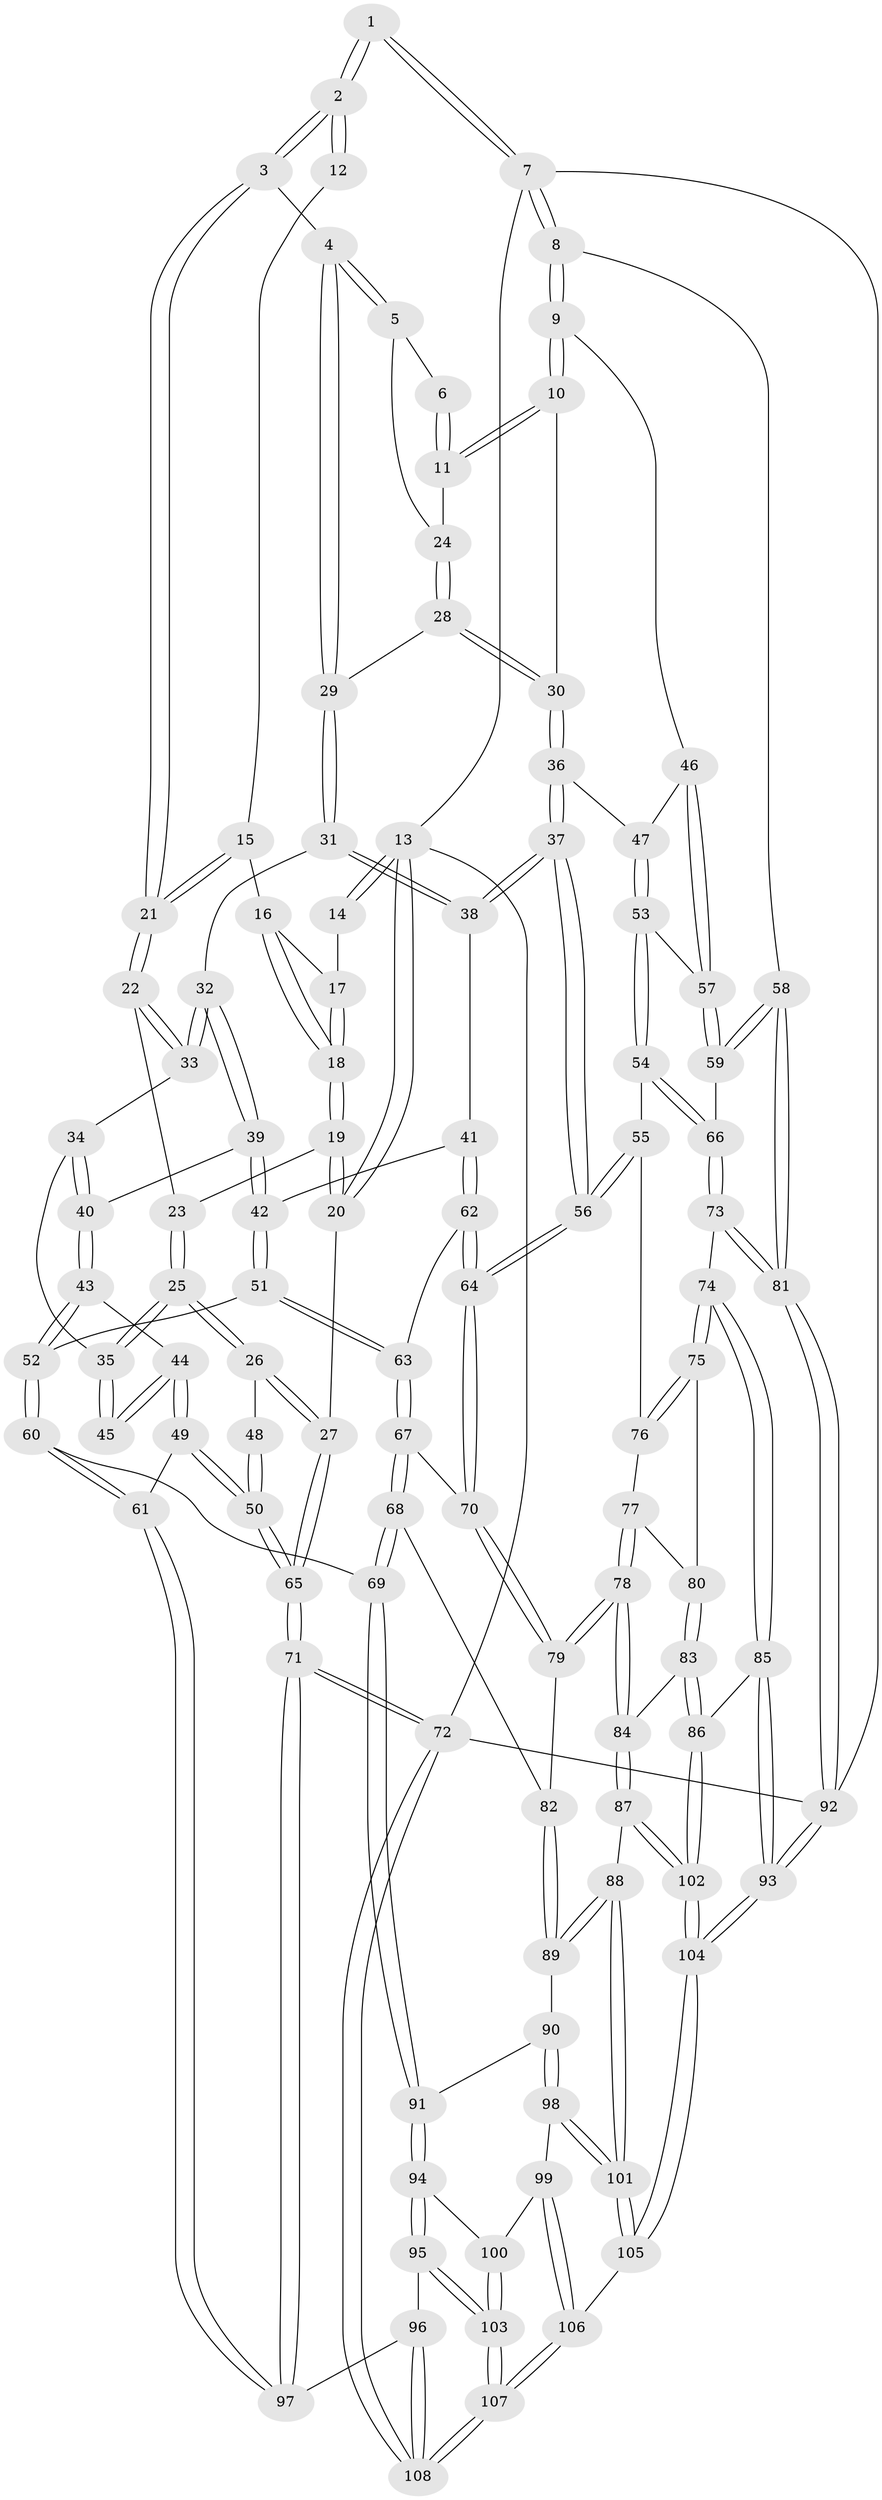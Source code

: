 // coarse degree distribution, {9: 0.03125, 3: 0.21875, 4: 0.28125, 2: 0.03125, 5: 0.28125, 7: 0.09375, 6: 0.0625}
// Generated by graph-tools (version 1.1) at 2025/21/03/04/25 18:21:09]
// undirected, 108 vertices, 267 edges
graph export_dot {
graph [start="1"]
  node [color=gray90,style=filled];
  1 [pos="+0.870042195685663+0"];
  2 [pos="+0.5040657665088243+0"];
  3 [pos="+0.5270804377063675+0.07283276005389479"];
  4 [pos="+0.5684072632274029+0.13399079060314126"];
  5 [pos="+0.7561814083191329+0.09830707681193786"];
  6 [pos="+0.8546158992512446+0"];
  7 [pos="+1+0"];
  8 [pos="+1+0.269055543323637"];
  9 [pos="+1+0.28665870427984813"];
  10 [pos="+1+0.278062230482557"];
  11 [pos="+0.8931048079663692+0.15114596667521046"];
  12 [pos="+0.3851940143110853+0"];
  13 [pos="+0+0"];
  14 [pos="+0+0"];
  15 [pos="+0.2466836320066026+0.05825621443411532"];
  16 [pos="+0.18192907639214217+0.07534817742485296"];
  17 [pos="+0.06289699545109652+0"];
  18 [pos="+0.12989465979971324+0.12732810473803113"];
  19 [pos="+0.128740052530921+0.12934558139145605"];
  20 [pos="+0+0"];
  21 [pos="+0.2973547005804757+0.22769082881405459"];
  22 [pos="+0.28629793091914413+0.24601765889424826"];
  23 [pos="+0.12885280232644283+0.1425874997680852"];
  24 [pos="+0.826664239972089+0.1558301197322596"];
  25 [pos="+0+0.32071187915558147"];
  26 [pos="+0+0.33512336553382666"];
  27 [pos="+0+0.35364559898986364"];
  28 [pos="+0.6808862016383112+0.27409781896719615"];
  29 [pos="+0.6003998304593542+0.2311803205921545"];
  30 [pos="+0.707870817766439+0.3034303065627223"];
  31 [pos="+0.5174584985811336+0.340996388089981"];
  32 [pos="+0.39632577010801934+0.35764471995990565"];
  33 [pos="+0.28391953316596064+0.2637505516866717"];
  34 [pos="+0.2388419952185783+0.30257727564658593"];
  35 [pos="+0.05137078911353763+0.32631793963043887"];
  36 [pos="+0.7310436154301119+0.41874148509724746"];
  37 [pos="+0.6299051780778657+0.524579604680082"];
  38 [pos="+0.5459391294199795+0.4670917730754738"];
  39 [pos="+0.38580791331462605+0.39728144451748865"];
  40 [pos="+0.2372850704031335+0.43929606517479614"];
  41 [pos="+0.5128239938398252+0.4855117398915885"];
  42 [pos="+0.38190844042513633+0.4462462618922621"];
  43 [pos="+0.23399234161284194+0.45523185222621615"];
  44 [pos="+0.22330483762921027+0.45877703329206"];
  45 [pos="+0.1884972732855204+0.45778457573982695"];
  46 [pos="+1+0.3148505064675721"];
  47 [pos="+0.7359078332921769+0.4210850252584392"];
  48 [pos="+0.1571433331972986+0.47311512001213546"];
  49 [pos="+0.09626069142122703+0.707329897794464"];
  50 [pos="+0+0.6897259787545442"];
  51 [pos="+0.33952066744897735+0.5459390211490179"];
  52 [pos="+0.3296388986102096+0.5483556929963521"];
  53 [pos="+0.8645423078181388+0.5215481424881881"];
  54 [pos="+0.8600093758996326+0.573217490294712"];
  55 [pos="+0.8177053325500973+0.6059568209058288"];
  56 [pos="+0.6427834528546509+0.6223832657785631"];
  57 [pos="+0.9180134783355688+0.47054093290327215"];
  58 [pos="+1+0.6405702859890317"];
  59 [pos="+1+0.6333530834598003"];
  60 [pos="+0.22696885030775224+0.676415030718512"];
  61 [pos="+0.10866646516451407+0.7107480137148915"];
  62 [pos="+0.44096286599117057+0.5617845493900374"];
  63 [pos="+0.41172960380125995+0.5758881200606655"];
  64 [pos="+0.6390330902987859+0.6292302790659193"];
  65 [pos="+0+0.6875072848770073"];
  66 [pos="+0.9556006543909571+0.6408694618984057"];
  67 [pos="+0.4230173971864899+0.6062258622649046"];
  68 [pos="+0.4172976181951844+0.7544823699335031"];
  69 [pos="+0.3997090581279726+0.7675898858480455"];
  70 [pos="+0.6169624939095102+0.6980374037208008"];
  71 [pos="+0+1"];
  72 [pos="+0+1"];
  73 [pos="+0.9089355698801296+0.7777665411788941"];
  74 [pos="+0.9078807256667795+0.7781421845645036"];
  75 [pos="+0.8665721245983106+0.7692710839308307"];
  76 [pos="+0.8200908110289536+0.6958873774557606"];
  77 [pos="+0.763815378696061+0.728355300791416"];
  78 [pos="+0.6279497998231294+0.7239343949781587"];
  79 [pos="+0.6154963475868617+0.7111217989732823"];
  80 [pos="+0.8043985283000136+0.8008020087069797"];
  81 [pos="+1+0.938436575226724"];
  82 [pos="+0.579038293513521+0.7335863112174087"];
  83 [pos="+0.7468699461452544+0.8576951808899823"];
  84 [pos="+0.697703916577066+0.8429133621991773"];
  85 [pos="+0.8774874044043081+0.9087801322110728"];
  86 [pos="+0.7674922193345586+0.8849838757628716"];
  87 [pos="+0.6494283033398505+0.9049789799312304"];
  88 [pos="+0.6204559746294249+0.9196323097427866"];
  89 [pos="+0.5513094083273747+0.8244838501765667"];
  90 [pos="+0.5203840458782497+0.8733772167815931"];
  91 [pos="+0.39515704326929846+0.8031990841258293"];
  92 [pos="+1+1"];
  93 [pos="+1+1"];
  94 [pos="+0.3787770429011267+0.843646113481266"];
  95 [pos="+0.29978991404516864+0.9231165588569481"];
  96 [pos="+0.21932808835358059+0.8881254250224317"];
  97 [pos="+0.21718215985073458+0.8868188940647345"];
  98 [pos="+0.5195653276894009+0.915103255313522"];
  99 [pos="+0.5031045351997994+0.929469541227392"];
  100 [pos="+0.46652334310583476+0.9223407861146488"];
  101 [pos="+0.6053317227293077+0.9323376926539712"];
  102 [pos="+0.7530351989703727+1"];
  103 [pos="+0.33574130887592263+1"];
  104 [pos="+0.7802553641549883+1"];
  105 [pos="+0.5879703576357671+1"];
  106 [pos="+0.49413012487968955+1"];
  107 [pos="+0.3653956315805335+1"];
  108 [pos="+0.08044099874982294+1"];
  1 -- 2;
  1 -- 2;
  1 -- 7;
  1 -- 7;
  2 -- 3;
  2 -- 3;
  2 -- 12;
  2 -- 12;
  3 -- 4;
  3 -- 21;
  3 -- 21;
  4 -- 5;
  4 -- 5;
  4 -- 29;
  4 -- 29;
  5 -- 6;
  5 -- 24;
  6 -- 11;
  6 -- 11;
  7 -- 8;
  7 -- 8;
  7 -- 13;
  7 -- 92;
  8 -- 9;
  8 -- 9;
  8 -- 58;
  9 -- 10;
  9 -- 10;
  9 -- 46;
  10 -- 11;
  10 -- 11;
  10 -- 30;
  11 -- 24;
  12 -- 15;
  13 -- 14;
  13 -- 14;
  13 -- 20;
  13 -- 20;
  13 -- 72;
  14 -- 17;
  15 -- 16;
  15 -- 21;
  15 -- 21;
  16 -- 17;
  16 -- 18;
  16 -- 18;
  17 -- 18;
  17 -- 18;
  18 -- 19;
  18 -- 19;
  19 -- 20;
  19 -- 20;
  19 -- 23;
  20 -- 27;
  21 -- 22;
  21 -- 22;
  22 -- 23;
  22 -- 33;
  22 -- 33;
  23 -- 25;
  23 -- 25;
  24 -- 28;
  24 -- 28;
  25 -- 26;
  25 -- 26;
  25 -- 35;
  25 -- 35;
  26 -- 27;
  26 -- 27;
  26 -- 48;
  27 -- 65;
  27 -- 65;
  28 -- 29;
  28 -- 30;
  28 -- 30;
  29 -- 31;
  29 -- 31;
  30 -- 36;
  30 -- 36;
  31 -- 32;
  31 -- 38;
  31 -- 38;
  32 -- 33;
  32 -- 33;
  32 -- 39;
  32 -- 39;
  33 -- 34;
  34 -- 35;
  34 -- 40;
  34 -- 40;
  35 -- 45;
  35 -- 45;
  36 -- 37;
  36 -- 37;
  36 -- 47;
  37 -- 38;
  37 -- 38;
  37 -- 56;
  37 -- 56;
  38 -- 41;
  39 -- 40;
  39 -- 42;
  39 -- 42;
  40 -- 43;
  40 -- 43;
  41 -- 42;
  41 -- 62;
  41 -- 62;
  42 -- 51;
  42 -- 51;
  43 -- 44;
  43 -- 52;
  43 -- 52;
  44 -- 45;
  44 -- 45;
  44 -- 49;
  44 -- 49;
  46 -- 47;
  46 -- 57;
  46 -- 57;
  47 -- 53;
  47 -- 53;
  48 -- 50;
  48 -- 50;
  49 -- 50;
  49 -- 50;
  49 -- 61;
  50 -- 65;
  50 -- 65;
  51 -- 52;
  51 -- 63;
  51 -- 63;
  52 -- 60;
  52 -- 60;
  53 -- 54;
  53 -- 54;
  53 -- 57;
  54 -- 55;
  54 -- 66;
  54 -- 66;
  55 -- 56;
  55 -- 56;
  55 -- 76;
  56 -- 64;
  56 -- 64;
  57 -- 59;
  57 -- 59;
  58 -- 59;
  58 -- 59;
  58 -- 81;
  58 -- 81;
  59 -- 66;
  60 -- 61;
  60 -- 61;
  60 -- 69;
  61 -- 97;
  61 -- 97;
  62 -- 63;
  62 -- 64;
  62 -- 64;
  63 -- 67;
  63 -- 67;
  64 -- 70;
  64 -- 70;
  65 -- 71;
  65 -- 71;
  66 -- 73;
  66 -- 73;
  67 -- 68;
  67 -- 68;
  67 -- 70;
  68 -- 69;
  68 -- 69;
  68 -- 82;
  69 -- 91;
  69 -- 91;
  70 -- 79;
  70 -- 79;
  71 -- 72;
  71 -- 72;
  71 -- 97;
  71 -- 97;
  72 -- 108;
  72 -- 108;
  72 -- 92;
  73 -- 74;
  73 -- 81;
  73 -- 81;
  74 -- 75;
  74 -- 75;
  74 -- 85;
  74 -- 85;
  75 -- 76;
  75 -- 76;
  75 -- 80;
  76 -- 77;
  77 -- 78;
  77 -- 78;
  77 -- 80;
  78 -- 79;
  78 -- 79;
  78 -- 84;
  78 -- 84;
  79 -- 82;
  80 -- 83;
  80 -- 83;
  81 -- 92;
  81 -- 92;
  82 -- 89;
  82 -- 89;
  83 -- 84;
  83 -- 86;
  83 -- 86;
  84 -- 87;
  84 -- 87;
  85 -- 86;
  85 -- 93;
  85 -- 93;
  86 -- 102;
  86 -- 102;
  87 -- 88;
  87 -- 102;
  87 -- 102;
  88 -- 89;
  88 -- 89;
  88 -- 101;
  88 -- 101;
  89 -- 90;
  90 -- 91;
  90 -- 98;
  90 -- 98;
  91 -- 94;
  91 -- 94;
  92 -- 93;
  92 -- 93;
  93 -- 104;
  93 -- 104;
  94 -- 95;
  94 -- 95;
  94 -- 100;
  95 -- 96;
  95 -- 103;
  95 -- 103;
  96 -- 97;
  96 -- 108;
  96 -- 108;
  98 -- 99;
  98 -- 101;
  98 -- 101;
  99 -- 100;
  99 -- 106;
  99 -- 106;
  100 -- 103;
  100 -- 103;
  101 -- 105;
  101 -- 105;
  102 -- 104;
  102 -- 104;
  103 -- 107;
  103 -- 107;
  104 -- 105;
  104 -- 105;
  105 -- 106;
  106 -- 107;
  106 -- 107;
  107 -- 108;
  107 -- 108;
}
